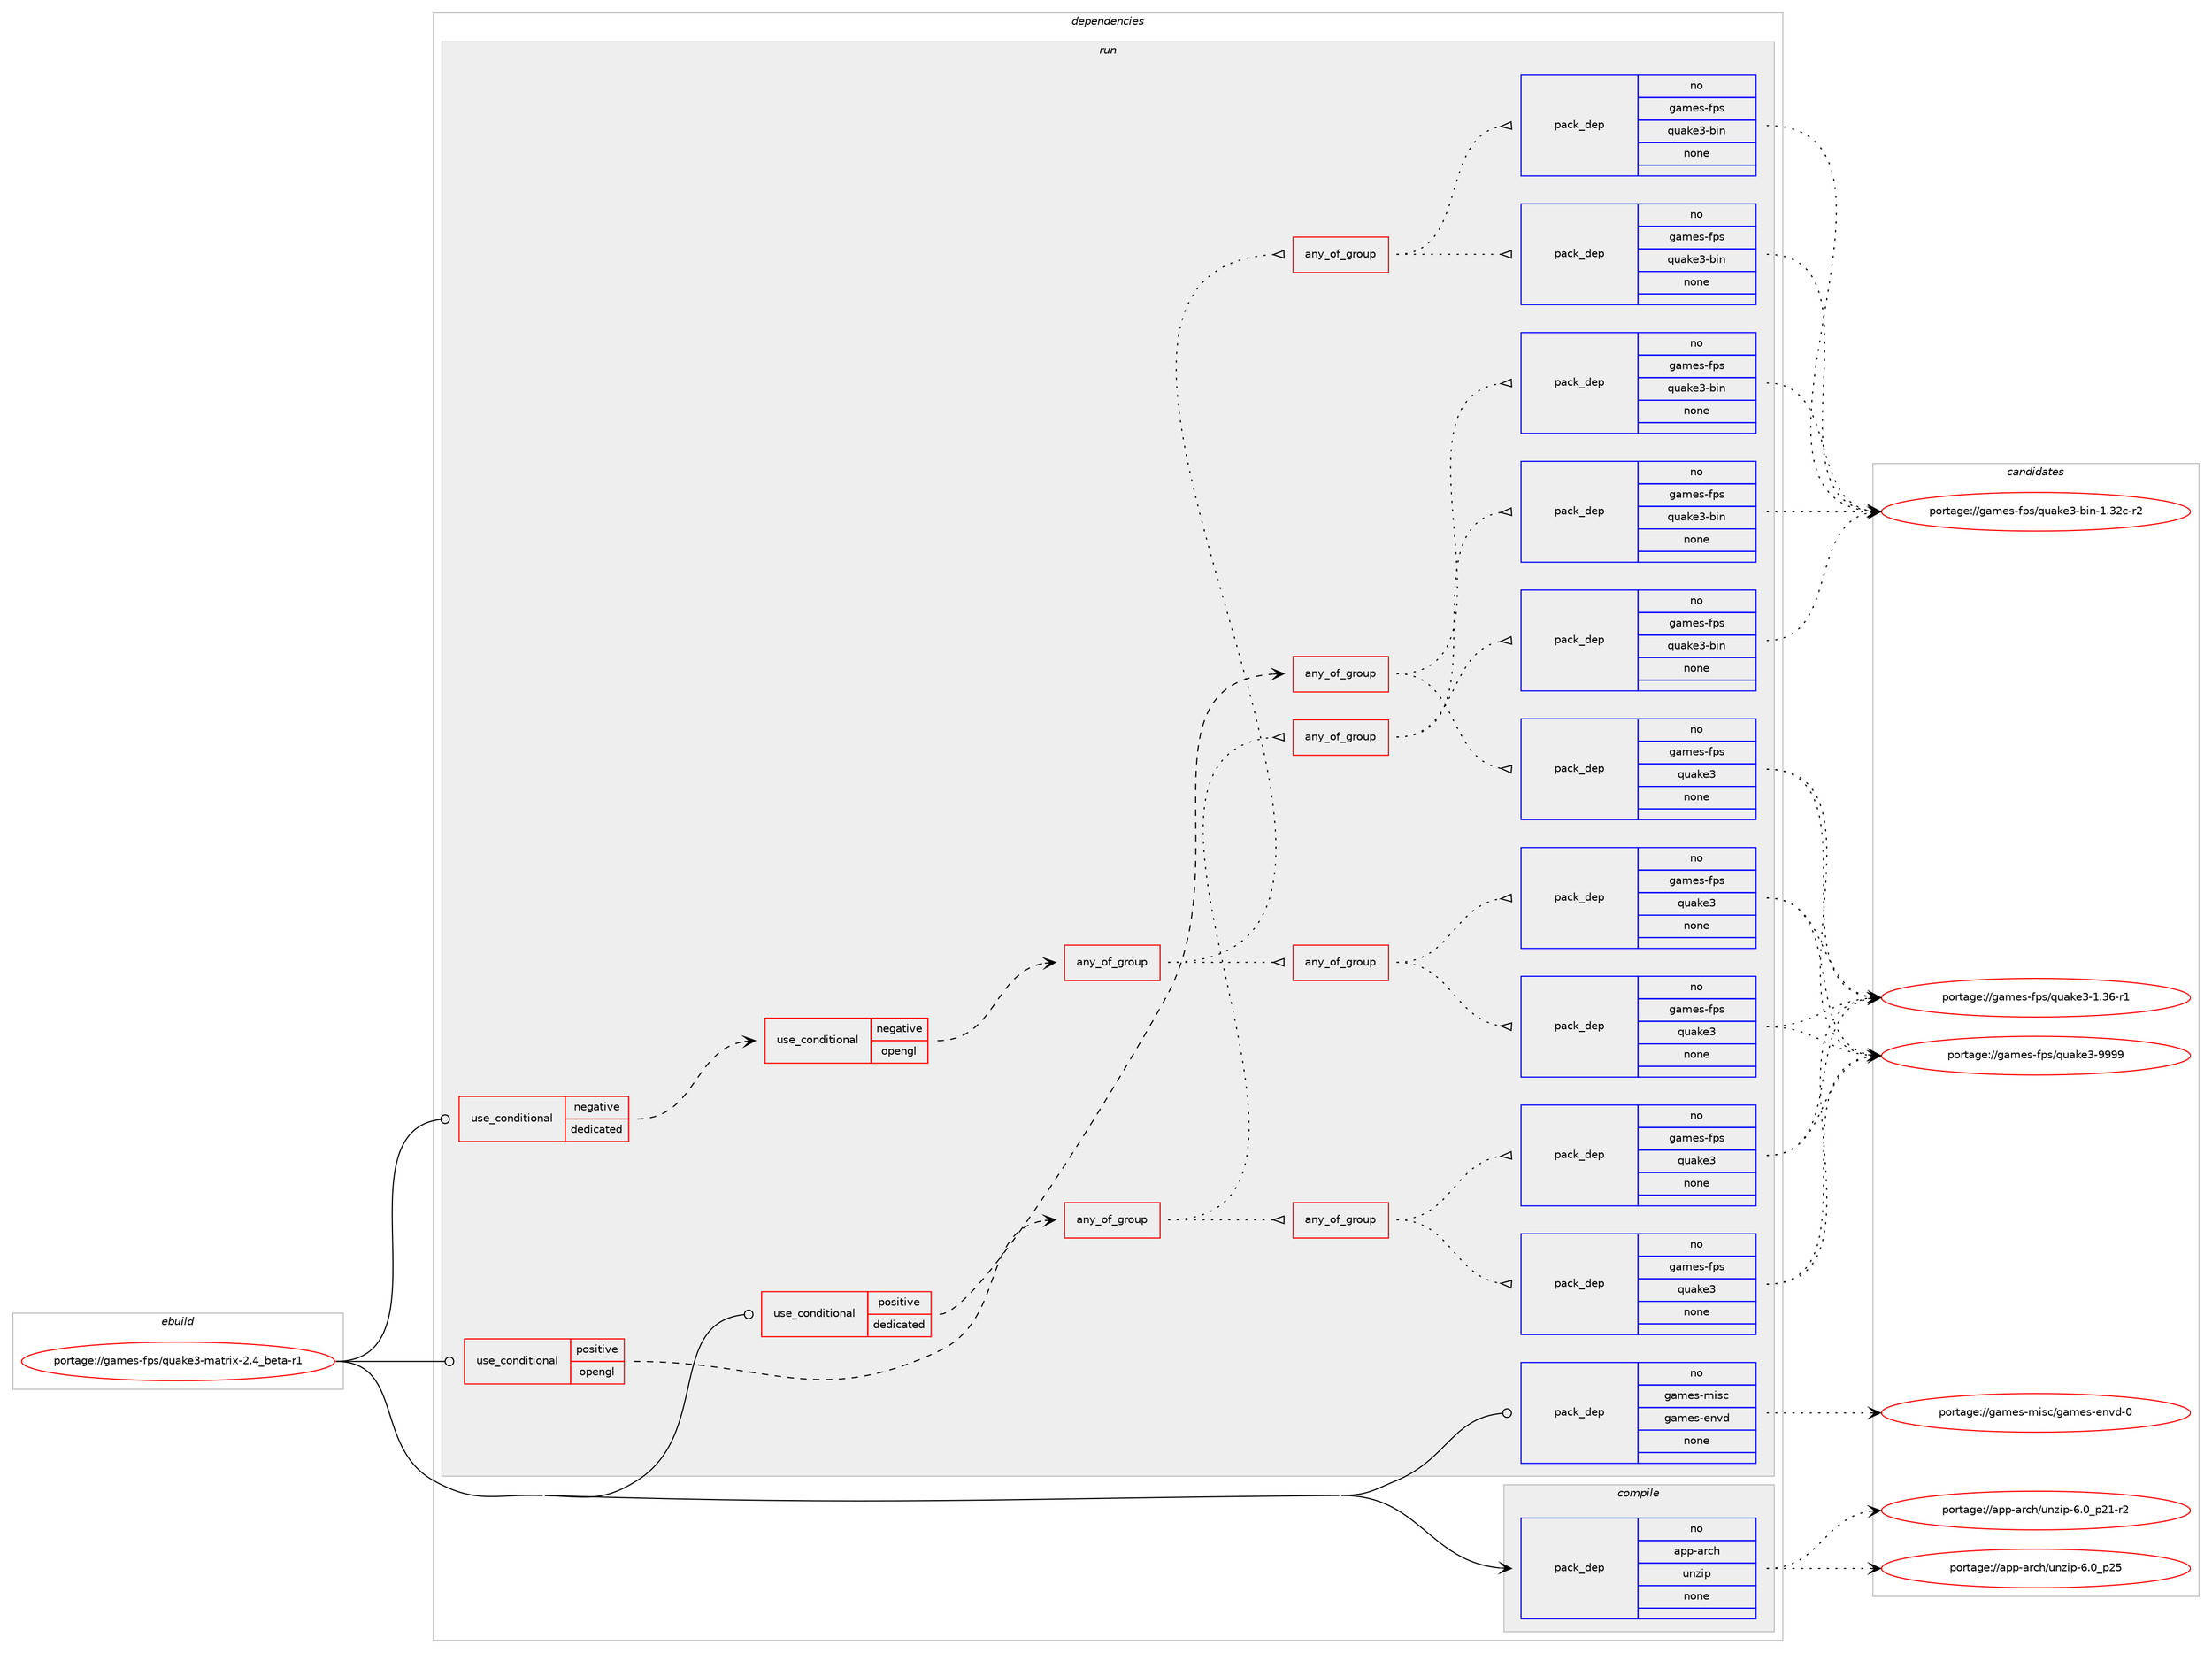 digraph prolog {

# *************
# Graph options
# *************

newrank=true;
concentrate=true;
compound=true;
graph [rankdir=LR,fontname=Helvetica,fontsize=10,ranksep=1.5];#, ranksep=2.5, nodesep=0.2];
edge  [arrowhead=vee];
node  [fontname=Helvetica,fontsize=10];

# **********
# The ebuild
# **********

subgraph cluster_leftcol {
color=gray;
rank=same;
label=<<i>ebuild</i>>;
id [label="portage://games-fps/quake3-matrix-2.4_beta-r1", color=red, width=4, href="../games-fps/quake3-matrix-2.4_beta-r1.svg"];
}

# ****************
# The dependencies
# ****************

subgraph cluster_midcol {
color=gray;
label=<<i>dependencies</i>>;
subgraph cluster_compile {
fillcolor="#eeeeee";
style=filled;
label=<<i>compile</i>>;
subgraph pack196060 {
dependency273293 [label=<<TABLE BORDER="0" CELLBORDER="1" CELLSPACING="0" CELLPADDING="4" WIDTH="220"><TR><TD ROWSPAN="6" CELLPADDING="30">pack_dep</TD></TR><TR><TD WIDTH="110">no</TD></TR><TR><TD>app-arch</TD></TR><TR><TD>unzip</TD></TR><TR><TD>none</TD></TR><TR><TD></TD></TR></TABLE>>, shape=none, color=blue];
}
id:e -> dependency273293:w [weight=20,style="solid",arrowhead="vee"];
}
subgraph cluster_compileandrun {
fillcolor="#eeeeee";
style=filled;
label=<<i>compile and run</i>>;
}
subgraph cluster_run {
fillcolor="#eeeeee";
style=filled;
label=<<i>run</i>>;
subgraph cond73312 {
dependency273294 [label=<<TABLE BORDER="0" CELLBORDER="1" CELLSPACING="0" CELLPADDING="4"><TR><TD ROWSPAN="3" CELLPADDING="10">use_conditional</TD></TR><TR><TD>negative</TD></TR><TR><TD>dedicated</TD></TR></TABLE>>, shape=none, color=red];
subgraph cond73313 {
dependency273295 [label=<<TABLE BORDER="0" CELLBORDER="1" CELLSPACING="0" CELLPADDING="4"><TR><TD ROWSPAN="3" CELLPADDING="10">use_conditional</TD></TR><TR><TD>negative</TD></TR><TR><TD>opengl</TD></TR></TABLE>>, shape=none, color=red];
subgraph any3845 {
dependency273296 [label=<<TABLE BORDER="0" CELLBORDER="1" CELLSPACING="0" CELLPADDING="4"><TR><TD CELLPADDING="10">any_of_group</TD></TR></TABLE>>, shape=none, color=red];subgraph any3846 {
dependency273297 [label=<<TABLE BORDER="0" CELLBORDER="1" CELLSPACING="0" CELLPADDING="4"><TR><TD CELLPADDING="10">any_of_group</TD></TR></TABLE>>, shape=none, color=red];subgraph pack196061 {
dependency273298 [label=<<TABLE BORDER="0" CELLBORDER="1" CELLSPACING="0" CELLPADDING="4" WIDTH="220"><TR><TD ROWSPAN="6" CELLPADDING="30">pack_dep</TD></TR><TR><TD WIDTH="110">no</TD></TR><TR><TD>games-fps</TD></TR><TR><TD>quake3</TD></TR><TR><TD>none</TD></TR><TR><TD></TD></TR></TABLE>>, shape=none, color=blue];
}
dependency273297:e -> dependency273298:w [weight=20,style="dotted",arrowhead="oinv"];
subgraph pack196062 {
dependency273299 [label=<<TABLE BORDER="0" CELLBORDER="1" CELLSPACING="0" CELLPADDING="4" WIDTH="220"><TR><TD ROWSPAN="6" CELLPADDING="30">pack_dep</TD></TR><TR><TD WIDTH="110">no</TD></TR><TR><TD>games-fps</TD></TR><TR><TD>quake3</TD></TR><TR><TD>none</TD></TR><TR><TD></TD></TR></TABLE>>, shape=none, color=blue];
}
dependency273297:e -> dependency273299:w [weight=20,style="dotted",arrowhead="oinv"];
}
dependency273296:e -> dependency273297:w [weight=20,style="dotted",arrowhead="oinv"];
subgraph any3847 {
dependency273300 [label=<<TABLE BORDER="0" CELLBORDER="1" CELLSPACING="0" CELLPADDING="4"><TR><TD CELLPADDING="10">any_of_group</TD></TR></TABLE>>, shape=none, color=red];subgraph pack196063 {
dependency273301 [label=<<TABLE BORDER="0" CELLBORDER="1" CELLSPACING="0" CELLPADDING="4" WIDTH="220"><TR><TD ROWSPAN="6" CELLPADDING="30">pack_dep</TD></TR><TR><TD WIDTH="110">no</TD></TR><TR><TD>games-fps</TD></TR><TR><TD>quake3-bin</TD></TR><TR><TD>none</TD></TR><TR><TD></TD></TR></TABLE>>, shape=none, color=blue];
}
dependency273300:e -> dependency273301:w [weight=20,style="dotted",arrowhead="oinv"];
subgraph pack196064 {
dependency273302 [label=<<TABLE BORDER="0" CELLBORDER="1" CELLSPACING="0" CELLPADDING="4" WIDTH="220"><TR><TD ROWSPAN="6" CELLPADDING="30">pack_dep</TD></TR><TR><TD WIDTH="110">no</TD></TR><TR><TD>games-fps</TD></TR><TR><TD>quake3-bin</TD></TR><TR><TD>none</TD></TR><TR><TD></TD></TR></TABLE>>, shape=none, color=blue];
}
dependency273300:e -> dependency273302:w [weight=20,style="dotted",arrowhead="oinv"];
}
dependency273296:e -> dependency273300:w [weight=20,style="dotted",arrowhead="oinv"];
}
dependency273295:e -> dependency273296:w [weight=20,style="dashed",arrowhead="vee"];
}
dependency273294:e -> dependency273295:w [weight=20,style="dashed",arrowhead="vee"];
}
id:e -> dependency273294:w [weight=20,style="solid",arrowhead="odot"];
subgraph cond73314 {
dependency273303 [label=<<TABLE BORDER="0" CELLBORDER="1" CELLSPACING="0" CELLPADDING="4"><TR><TD ROWSPAN="3" CELLPADDING="10">use_conditional</TD></TR><TR><TD>positive</TD></TR><TR><TD>dedicated</TD></TR></TABLE>>, shape=none, color=red];
subgraph any3848 {
dependency273304 [label=<<TABLE BORDER="0" CELLBORDER="1" CELLSPACING="0" CELLPADDING="4"><TR><TD CELLPADDING="10">any_of_group</TD></TR></TABLE>>, shape=none, color=red];subgraph pack196065 {
dependency273305 [label=<<TABLE BORDER="0" CELLBORDER="1" CELLSPACING="0" CELLPADDING="4" WIDTH="220"><TR><TD ROWSPAN="6" CELLPADDING="30">pack_dep</TD></TR><TR><TD WIDTH="110">no</TD></TR><TR><TD>games-fps</TD></TR><TR><TD>quake3</TD></TR><TR><TD>none</TD></TR><TR><TD></TD></TR></TABLE>>, shape=none, color=blue];
}
dependency273304:e -> dependency273305:w [weight=20,style="dotted",arrowhead="oinv"];
subgraph pack196066 {
dependency273306 [label=<<TABLE BORDER="0" CELLBORDER="1" CELLSPACING="0" CELLPADDING="4" WIDTH="220"><TR><TD ROWSPAN="6" CELLPADDING="30">pack_dep</TD></TR><TR><TD WIDTH="110">no</TD></TR><TR><TD>games-fps</TD></TR><TR><TD>quake3-bin</TD></TR><TR><TD>none</TD></TR><TR><TD></TD></TR></TABLE>>, shape=none, color=blue];
}
dependency273304:e -> dependency273306:w [weight=20,style="dotted",arrowhead="oinv"];
}
dependency273303:e -> dependency273304:w [weight=20,style="dashed",arrowhead="vee"];
}
id:e -> dependency273303:w [weight=20,style="solid",arrowhead="odot"];
subgraph cond73315 {
dependency273307 [label=<<TABLE BORDER="0" CELLBORDER="1" CELLSPACING="0" CELLPADDING="4"><TR><TD ROWSPAN="3" CELLPADDING="10">use_conditional</TD></TR><TR><TD>positive</TD></TR><TR><TD>opengl</TD></TR></TABLE>>, shape=none, color=red];
subgraph any3849 {
dependency273308 [label=<<TABLE BORDER="0" CELLBORDER="1" CELLSPACING="0" CELLPADDING="4"><TR><TD CELLPADDING="10">any_of_group</TD></TR></TABLE>>, shape=none, color=red];subgraph any3850 {
dependency273309 [label=<<TABLE BORDER="0" CELLBORDER="1" CELLSPACING="0" CELLPADDING="4"><TR><TD CELLPADDING="10">any_of_group</TD></TR></TABLE>>, shape=none, color=red];subgraph pack196067 {
dependency273310 [label=<<TABLE BORDER="0" CELLBORDER="1" CELLSPACING="0" CELLPADDING="4" WIDTH="220"><TR><TD ROWSPAN="6" CELLPADDING="30">pack_dep</TD></TR><TR><TD WIDTH="110">no</TD></TR><TR><TD>games-fps</TD></TR><TR><TD>quake3</TD></TR><TR><TD>none</TD></TR><TR><TD></TD></TR></TABLE>>, shape=none, color=blue];
}
dependency273309:e -> dependency273310:w [weight=20,style="dotted",arrowhead="oinv"];
subgraph pack196068 {
dependency273311 [label=<<TABLE BORDER="0" CELLBORDER="1" CELLSPACING="0" CELLPADDING="4" WIDTH="220"><TR><TD ROWSPAN="6" CELLPADDING="30">pack_dep</TD></TR><TR><TD WIDTH="110">no</TD></TR><TR><TD>games-fps</TD></TR><TR><TD>quake3</TD></TR><TR><TD>none</TD></TR><TR><TD></TD></TR></TABLE>>, shape=none, color=blue];
}
dependency273309:e -> dependency273311:w [weight=20,style="dotted",arrowhead="oinv"];
}
dependency273308:e -> dependency273309:w [weight=20,style="dotted",arrowhead="oinv"];
subgraph any3851 {
dependency273312 [label=<<TABLE BORDER="0" CELLBORDER="1" CELLSPACING="0" CELLPADDING="4"><TR><TD CELLPADDING="10">any_of_group</TD></TR></TABLE>>, shape=none, color=red];subgraph pack196069 {
dependency273313 [label=<<TABLE BORDER="0" CELLBORDER="1" CELLSPACING="0" CELLPADDING="4" WIDTH="220"><TR><TD ROWSPAN="6" CELLPADDING="30">pack_dep</TD></TR><TR><TD WIDTH="110">no</TD></TR><TR><TD>games-fps</TD></TR><TR><TD>quake3-bin</TD></TR><TR><TD>none</TD></TR><TR><TD></TD></TR></TABLE>>, shape=none, color=blue];
}
dependency273312:e -> dependency273313:w [weight=20,style="dotted",arrowhead="oinv"];
subgraph pack196070 {
dependency273314 [label=<<TABLE BORDER="0" CELLBORDER="1" CELLSPACING="0" CELLPADDING="4" WIDTH="220"><TR><TD ROWSPAN="6" CELLPADDING="30">pack_dep</TD></TR><TR><TD WIDTH="110">no</TD></TR><TR><TD>games-fps</TD></TR><TR><TD>quake3-bin</TD></TR><TR><TD>none</TD></TR><TR><TD></TD></TR></TABLE>>, shape=none, color=blue];
}
dependency273312:e -> dependency273314:w [weight=20,style="dotted",arrowhead="oinv"];
}
dependency273308:e -> dependency273312:w [weight=20,style="dotted",arrowhead="oinv"];
}
dependency273307:e -> dependency273308:w [weight=20,style="dashed",arrowhead="vee"];
}
id:e -> dependency273307:w [weight=20,style="solid",arrowhead="odot"];
subgraph pack196071 {
dependency273315 [label=<<TABLE BORDER="0" CELLBORDER="1" CELLSPACING="0" CELLPADDING="4" WIDTH="220"><TR><TD ROWSPAN="6" CELLPADDING="30">pack_dep</TD></TR><TR><TD WIDTH="110">no</TD></TR><TR><TD>games-misc</TD></TR><TR><TD>games-envd</TD></TR><TR><TD>none</TD></TR><TR><TD></TD></TR></TABLE>>, shape=none, color=blue];
}
id:e -> dependency273315:w [weight=20,style="solid",arrowhead="odot"];
}
}

# **************
# The candidates
# **************

subgraph cluster_choices {
rank=same;
color=gray;
label=<<i>candidates</i>>;

subgraph choice196060 {
color=black;
nodesep=1;
choiceportage9711211245971149910447117110122105112455446489511250494511450 [label="portage://app-arch/unzip-6.0_p21-r2", color=red, width=4,href="../app-arch/unzip-6.0_p21-r2.svg"];
choiceportage971121124597114991044711711012210511245544648951125053 [label="portage://app-arch/unzip-6.0_p25", color=red, width=4,href="../app-arch/unzip-6.0_p25.svg"];
dependency273293:e -> choiceportage9711211245971149910447117110122105112455446489511250494511450:w [style=dotted,weight="100"];
dependency273293:e -> choiceportage971121124597114991044711711012210511245544648951125053:w [style=dotted,weight="100"];
}
subgraph choice196061 {
color=black;
nodesep=1;
choiceportage103971091011154510211211547113117971071015145494651544511449 [label="portage://games-fps/quake3-1.36-r1", color=red, width=4,href="../games-fps/quake3-1.36-r1.svg"];
choiceportage10397109101115451021121154711311797107101514557575757 [label="portage://games-fps/quake3-9999", color=red, width=4,href="../games-fps/quake3-9999.svg"];
dependency273298:e -> choiceportage103971091011154510211211547113117971071015145494651544511449:w [style=dotted,weight="100"];
dependency273298:e -> choiceportage10397109101115451021121154711311797107101514557575757:w [style=dotted,weight="100"];
}
subgraph choice196062 {
color=black;
nodesep=1;
choiceportage103971091011154510211211547113117971071015145494651544511449 [label="portage://games-fps/quake3-1.36-r1", color=red, width=4,href="../games-fps/quake3-1.36-r1.svg"];
choiceportage10397109101115451021121154711311797107101514557575757 [label="portage://games-fps/quake3-9999", color=red, width=4,href="../games-fps/quake3-9999.svg"];
dependency273299:e -> choiceportage103971091011154510211211547113117971071015145494651544511449:w [style=dotted,weight="100"];
dependency273299:e -> choiceportage10397109101115451021121154711311797107101514557575757:w [style=dotted,weight="100"];
}
subgraph choice196063 {
color=black;
nodesep=1;
choiceportage103971091011154510211211547113117971071015145981051104549465150994511450 [label="portage://games-fps/quake3-bin-1.32c-r2", color=red, width=4,href="../games-fps/quake3-bin-1.32c-r2.svg"];
dependency273301:e -> choiceportage103971091011154510211211547113117971071015145981051104549465150994511450:w [style=dotted,weight="100"];
}
subgraph choice196064 {
color=black;
nodesep=1;
choiceportage103971091011154510211211547113117971071015145981051104549465150994511450 [label="portage://games-fps/quake3-bin-1.32c-r2", color=red, width=4,href="../games-fps/quake3-bin-1.32c-r2.svg"];
dependency273302:e -> choiceportage103971091011154510211211547113117971071015145981051104549465150994511450:w [style=dotted,weight="100"];
}
subgraph choice196065 {
color=black;
nodesep=1;
choiceportage103971091011154510211211547113117971071015145494651544511449 [label="portage://games-fps/quake3-1.36-r1", color=red, width=4,href="../games-fps/quake3-1.36-r1.svg"];
choiceportage10397109101115451021121154711311797107101514557575757 [label="portage://games-fps/quake3-9999", color=red, width=4,href="../games-fps/quake3-9999.svg"];
dependency273305:e -> choiceportage103971091011154510211211547113117971071015145494651544511449:w [style=dotted,weight="100"];
dependency273305:e -> choiceportage10397109101115451021121154711311797107101514557575757:w [style=dotted,weight="100"];
}
subgraph choice196066 {
color=black;
nodesep=1;
choiceportage103971091011154510211211547113117971071015145981051104549465150994511450 [label="portage://games-fps/quake3-bin-1.32c-r2", color=red, width=4,href="../games-fps/quake3-bin-1.32c-r2.svg"];
dependency273306:e -> choiceportage103971091011154510211211547113117971071015145981051104549465150994511450:w [style=dotted,weight="100"];
}
subgraph choice196067 {
color=black;
nodesep=1;
choiceportage103971091011154510211211547113117971071015145494651544511449 [label="portage://games-fps/quake3-1.36-r1", color=red, width=4,href="../games-fps/quake3-1.36-r1.svg"];
choiceportage10397109101115451021121154711311797107101514557575757 [label="portage://games-fps/quake3-9999", color=red, width=4,href="../games-fps/quake3-9999.svg"];
dependency273310:e -> choiceportage103971091011154510211211547113117971071015145494651544511449:w [style=dotted,weight="100"];
dependency273310:e -> choiceportage10397109101115451021121154711311797107101514557575757:w [style=dotted,weight="100"];
}
subgraph choice196068 {
color=black;
nodesep=1;
choiceportage103971091011154510211211547113117971071015145494651544511449 [label="portage://games-fps/quake3-1.36-r1", color=red, width=4,href="../games-fps/quake3-1.36-r1.svg"];
choiceportage10397109101115451021121154711311797107101514557575757 [label="portage://games-fps/quake3-9999", color=red, width=4,href="../games-fps/quake3-9999.svg"];
dependency273311:e -> choiceportage103971091011154510211211547113117971071015145494651544511449:w [style=dotted,weight="100"];
dependency273311:e -> choiceportage10397109101115451021121154711311797107101514557575757:w [style=dotted,weight="100"];
}
subgraph choice196069 {
color=black;
nodesep=1;
choiceportage103971091011154510211211547113117971071015145981051104549465150994511450 [label="portage://games-fps/quake3-bin-1.32c-r2", color=red, width=4,href="../games-fps/quake3-bin-1.32c-r2.svg"];
dependency273313:e -> choiceportage103971091011154510211211547113117971071015145981051104549465150994511450:w [style=dotted,weight="100"];
}
subgraph choice196070 {
color=black;
nodesep=1;
choiceportage103971091011154510211211547113117971071015145981051104549465150994511450 [label="portage://games-fps/quake3-bin-1.32c-r2", color=red, width=4,href="../games-fps/quake3-bin-1.32c-r2.svg"];
dependency273314:e -> choiceportage103971091011154510211211547113117971071015145981051104549465150994511450:w [style=dotted,weight="100"];
}
subgraph choice196071 {
color=black;
nodesep=1;
choiceportage1039710910111545109105115994710397109101115451011101181004548 [label="portage://games-misc/games-envd-0", color=red, width=4,href="../games-misc/games-envd-0.svg"];
dependency273315:e -> choiceportage1039710910111545109105115994710397109101115451011101181004548:w [style=dotted,weight="100"];
}
}

}
